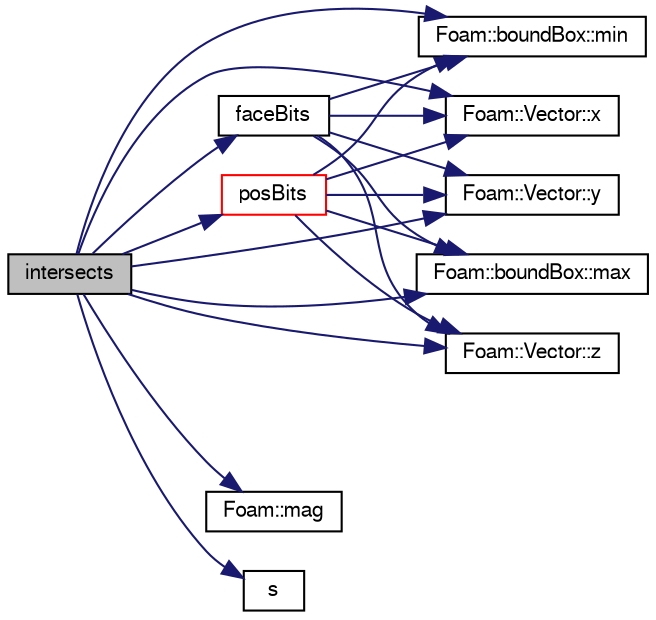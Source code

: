 digraph "intersects"
{
  bgcolor="transparent";
  edge [fontname="FreeSans",fontsize="10",labelfontname="FreeSans",labelfontsize="10"];
  node [fontname="FreeSans",fontsize="10",shape=record];
  rankdir="LR";
  Node185 [label="intersects",height=0.2,width=0.4,color="black", fillcolor="grey75", style="filled", fontcolor="black"];
  Node185 -> Node186 [color="midnightblue",fontsize="10",style="solid",fontname="FreeSans"];
  Node186 [label="faceBits",height=0.2,width=0.4,color="black",URL="$a27618.html#a3e87b1def66dc04558390da0d76d2657",tooltip="Code position of point on bounding box faces. "];
  Node186 -> Node187 [color="midnightblue",fontsize="10",style="solid",fontname="FreeSans"];
  Node187 [label="Foam::Vector::x",height=0.2,width=0.4,color="black",URL="$a28442.html#a63327976e5a8359700064a02ae22548e"];
  Node186 -> Node188 [color="midnightblue",fontsize="10",style="solid",fontname="FreeSans"];
  Node188 [label="Foam::boundBox::min",height=0.2,width=0.4,color="black",URL="$a27102.html#a41bea928bbb72b904d07db28570b07bd",tooltip="Minimum describing the bounding box. "];
  Node186 -> Node189 [color="midnightblue",fontsize="10",style="solid",fontname="FreeSans"];
  Node189 [label="Foam::boundBox::max",height=0.2,width=0.4,color="black",URL="$a27102.html#a43279cd20862e64a21c8c82ee6c2441b",tooltip="Maximum describing the bounding box. "];
  Node186 -> Node190 [color="midnightblue",fontsize="10",style="solid",fontname="FreeSans"];
  Node190 [label="Foam::Vector::y",height=0.2,width=0.4,color="black",URL="$a28442.html#a1ee865f676fbac703a49c6654dd3ad74"];
  Node186 -> Node191 [color="midnightblue",fontsize="10",style="solid",fontname="FreeSans"];
  Node191 [label="Foam::Vector::z",height=0.2,width=0.4,color="black",URL="$a28442.html#a1c8320b15610de211ec70ef966581423"];
  Node185 -> Node192 [color="midnightblue",fontsize="10",style="solid",fontname="FreeSans"];
  Node192 [label="Foam::mag",height=0.2,width=0.4,color="black",URL="$a21124.html#a929da2a3fdcf3dacbbe0487d3a330dae"];
  Node185 -> Node189 [color="midnightblue",fontsize="10",style="solid",fontname="FreeSans"];
  Node185 -> Node188 [color="midnightblue",fontsize="10",style="solid",fontname="FreeSans"];
  Node185 -> Node193 [color="midnightblue",fontsize="10",style="solid",fontname="FreeSans"];
  Node193 [label="posBits",height=0.2,width=0.4,color="red",URL="$a27618.html#ae64b0d004f8da0a95f2458df4be20b12",tooltip="Position of point relative to bounding box. "];
  Node193 -> Node187 [color="midnightblue",fontsize="10",style="solid",fontname="FreeSans"];
  Node193 -> Node188 [color="midnightblue",fontsize="10",style="solid",fontname="FreeSans"];
  Node193 -> Node189 [color="midnightblue",fontsize="10",style="solid",fontname="FreeSans"];
  Node193 -> Node190 [color="midnightblue",fontsize="10",style="solid",fontname="FreeSans"];
  Node193 -> Node191 [color="midnightblue",fontsize="10",style="solid",fontname="FreeSans"];
  Node185 -> Node195 [color="midnightblue",fontsize="10",style="solid",fontname="FreeSans"];
  Node195 [label="s",height=0.2,width=0.4,color="black",URL="$a18905.html#abb9c4233033fad2ad0206cd4adad3b9f"];
  Node185 -> Node187 [color="midnightblue",fontsize="10",style="solid",fontname="FreeSans"];
  Node185 -> Node190 [color="midnightblue",fontsize="10",style="solid",fontname="FreeSans"];
  Node185 -> Node191 [color="midnightblue",fontsize="10",style="solid",fontname="FreeSans"];
}

